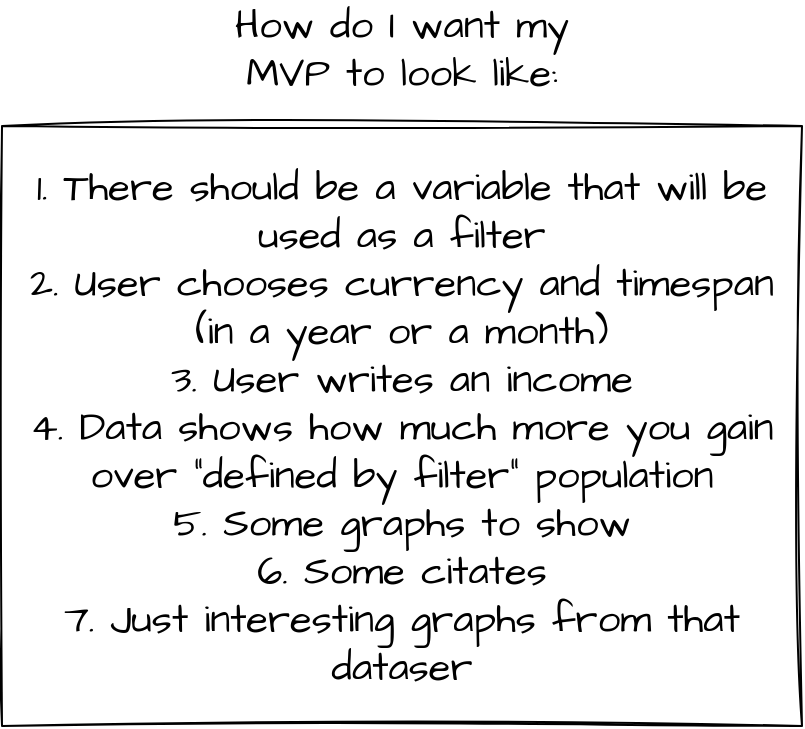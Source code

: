 <mxfile>
    <diagram id="kXhPyWvtrWLIKAWM3VAJ" name="Page-1">
        <mxGraphModel dx="1216" dy="784" grid="1" gridSize="10" guides="1" tooltips="1" connect="1" arrows="1" fold="1" page="1" pageScale="1" pageWidth="583" pageHeight="827" math="0" shadow="0">
            <root>
                <mxCell id="0"/>
                <mxCell id="1" parent="0"/>
                <mxCell id="2" value="1. There should be a variable that will be used as a filter&lt;br&gt;2. User chooses currency and timespan (in a year or a month)&lt;br&gt;3. User writes an income&lt;br&gt;4. Data shows how much more you gain over &quot;defined by filter&quot; population&lt;br&gt;5. Some graphs to show&lt;br&gt;6. Some citates&lt;br&gt;7. Just interesting graphs from that dataser" style="rounded=0;whiteSpace=wrap;html=1;sketch=1;hachureGap=4;jiggle=2;curveFitting=1;fontFamily=Architects Daughter;fontSource=https%3A%2F%2Ffonts.googleapis.com%2Fcss%3Ffamily%3DArchitects%2BDaughter;fontSize=20;align=center;" vertex="1" parent="1">
                    <mxGeometry x="92" y="264" width="400" height="300" as="geometry"/>
                </mxCell>
                <mxCell id="6" value="How do I want my MVP to look like:" style="text;html=1;strokeColor=none;fillColor=none;align=center;verticalAlign=middle;whiteSpace=wrap;rounded=0;sketch=1;hachureGap=4;jiggle=2;curveFitting=1;fontFamily=Architects Daughter;fontSource=https%3A%2F%2Ffonts.googleapis.com%2Fcss%3Ffamily%3DArchitects%2BDaughter;fontSize=20;" vertex="1" parent="1">
                    <mxGeometry x="193" y="210" width="198" height="30" as="geometry"/>
                </mxCell>
            </root>
        </mxGraphModel>
    </diagram>
</mxfile>
